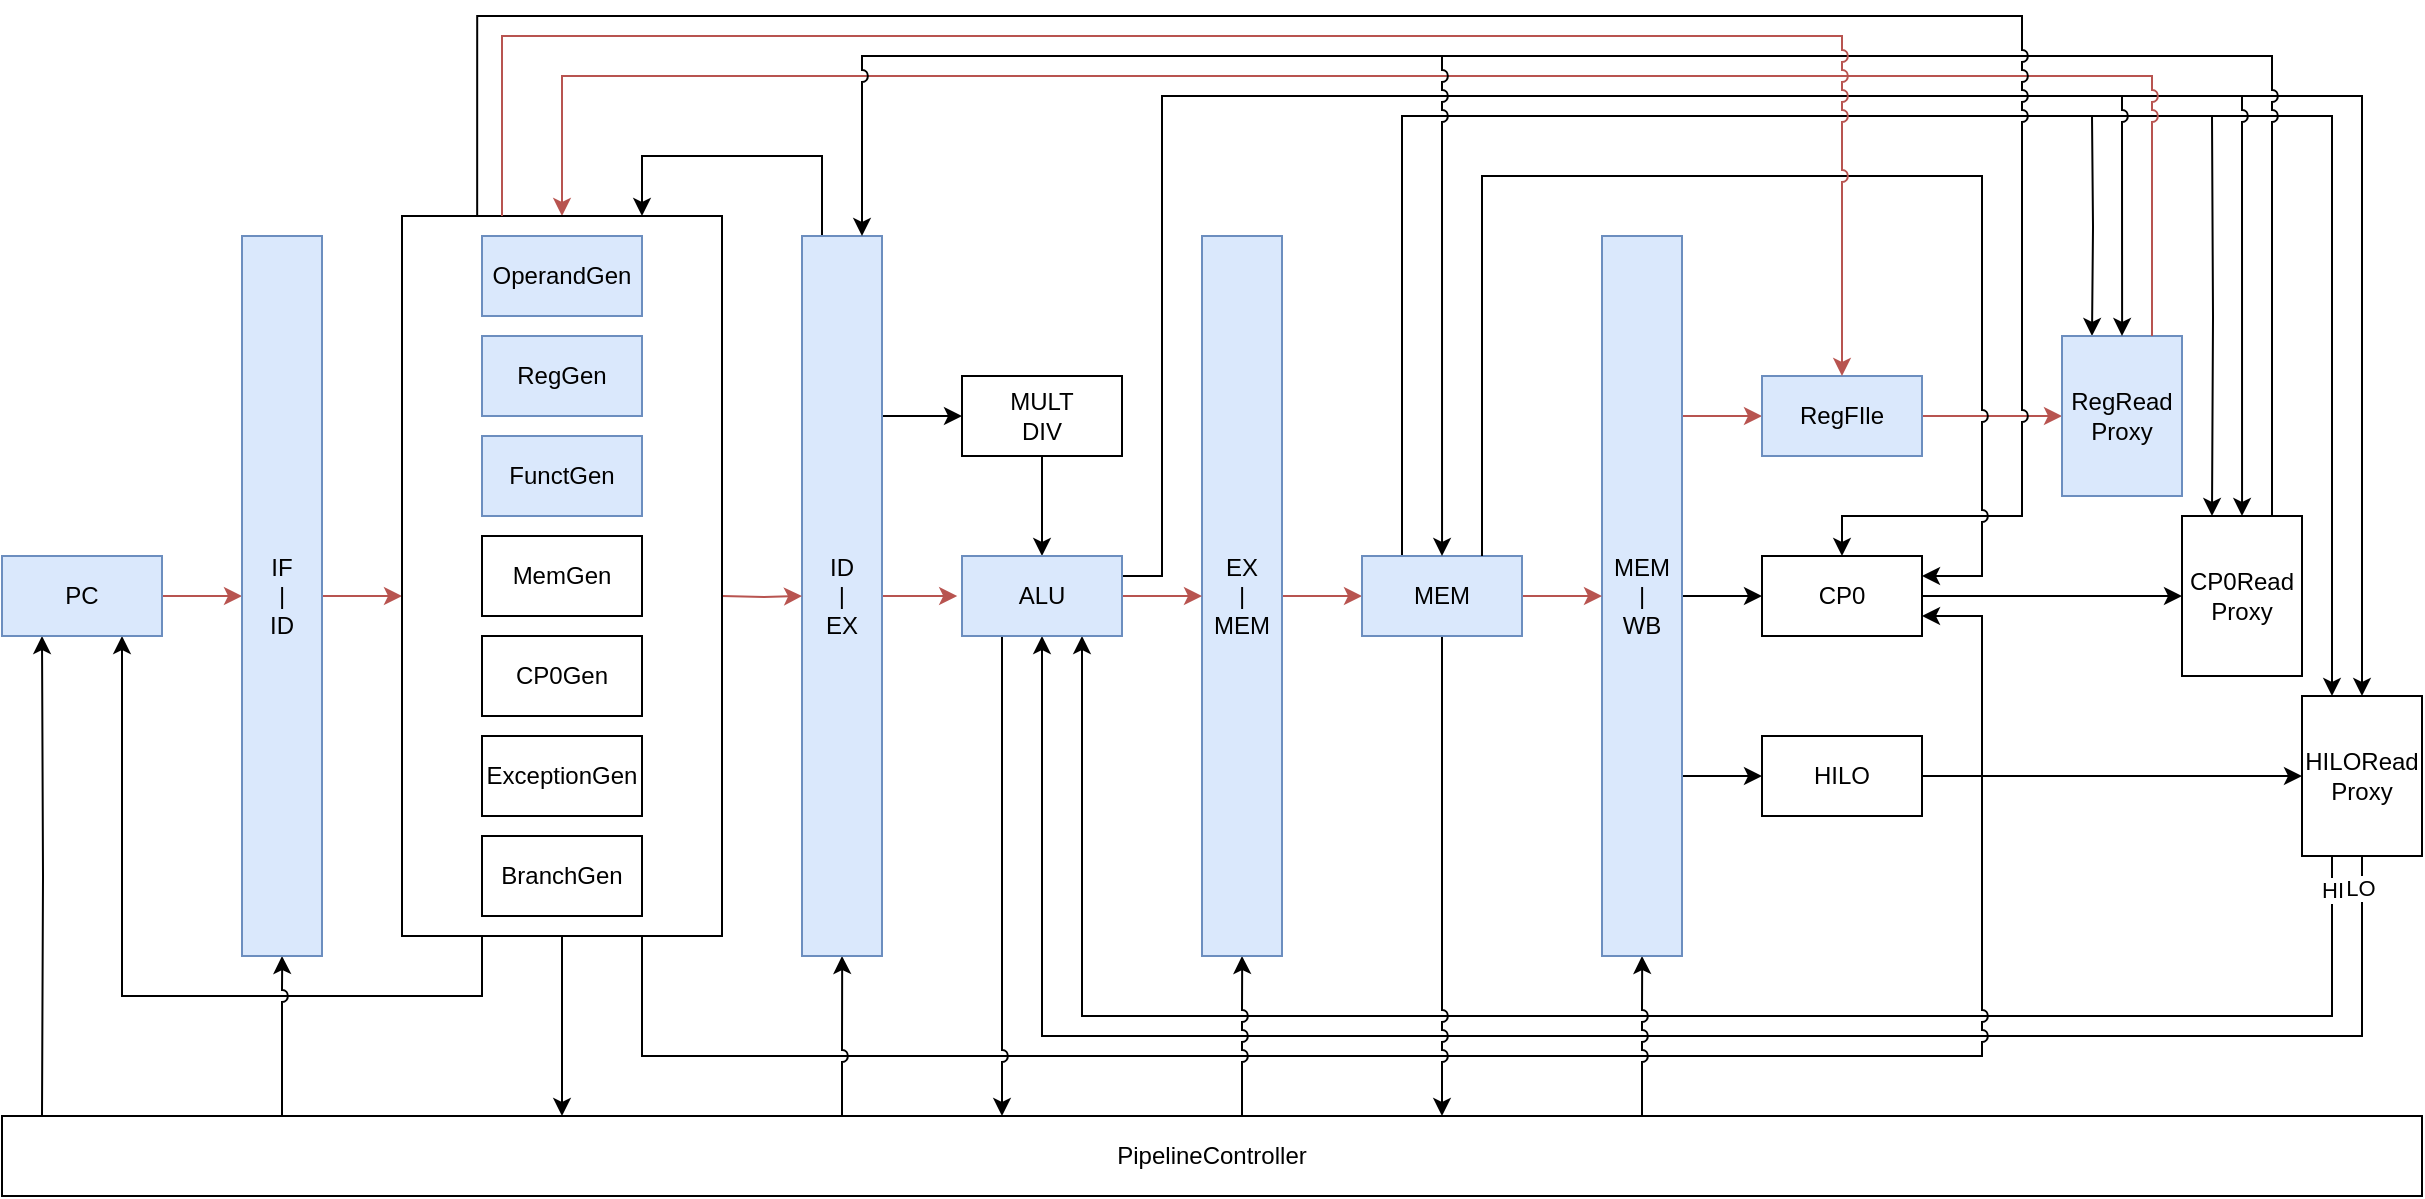 <mxfile version="14.4.3" type="github">
  <diagram id="Vwi1EXBxK2TPIhp4Lb0i" name="Page-1">
    <mxGraphModel dx="1042" dy="876" grid="1" gridSize="10" guides="1" tooltips="1" connect="1" arrows="1" fold="1" page="1" pageScale="1" pageWidth="1654" pageHeight="1169" math="0" shadow="0">
      <root>
        <mxCell id="0" />
        <mxCell id="1" parent="0" />
        <mxCell id="ewnCiiO8LTY2ly9Ac_yG-215" value="" style="endArrow=none;html=1;" edge="1" parent="1">
          <mxGeometry width="50" height="50" relative="1" as="geometry">
            <mxPoint x="1340" y="210" as="sourcePoint" />
            <mxPoint x="1400" y="210" as="targetPoint" />
          </mxGeometry>
        </mxCell>
        <mxCell id="ewnCiiO8LTY2ly9Ac_yG-216" value="" style="endArrow=none;html=1;" edge="1" parent="1">
          <mxGeometry width="50" height="50" relative="1" as="geometry">
            <mxPoint x="1325" y="220" as="sourcePoint" />
            <mxPoint x="1385" y="220" as="targetPoint" />
          </mxGeometry>
        </mxCell>
        <mxCell id="ewnCiiO8LTY2ly9Ac_yG-217" value="" style="endArrow=none;html=1;exitX=1;exitY=0.25;exitDx=0;exitDy=0;jumpStyle=arc;rounded=0;" edge="1" parent="1" source="ewnCiiO8LTY2ly9Ac_yG-253">
          <mxGeometry width="50" height="50" relative="1" as="geometry">
            <mxPoint x="840" y="320" as="sourcePoint" />
            <mxPoint x="1341.333" y="210" as="targetPoint" />
            <Array as="points">
              <mxPoint x="860" y="450" />
              <mxPoint x="860" y="210" />
            </Array>
          </mxGeometry>
        </mxCell>
        <mxCell id="ewnCiiO8LTY2ly9Ac_yG-218" value="" style="endArrow=none;html=1;exitX=0.25;exitY=0;exitDx=0;exitDy=0;rounded=0;" edge="1" parent="1" source="ewnCiiO8LTY2ly9Ac_yG-256">
          <mxGeometry width="50" height="50" relative="1" as="geometry">
            <mxPoint x="975" y="440" as="sourcePoint" />
            <mxPoint x="1325" y="220" as="targetPoint" />
            <Array as="points">
              <mxPoint x="980" y="220" />
            </Array>
          </mxGeometry>
        </mxCell>
        <mxCell id="ewnCiiO8LTY2ly9Ac_yG-219" style="edgeStyle=orthogonalEdgeStyle;rounded=0;orthogonalLoop=1;jettySize=auto;html=1;exitX=0.5;exitY=1;exitDx=0;exitDy=0;entryX=0.5;entryY=1;entryDx=0;entryDy=0;" edge="1" parent="1" source="ewnCiiO8LTY2ly9Ac_yG-267" target="ewnCiiO8LTY2ly9Ac_yG-253">
          <mxGeometry relative="1" as="geometry">
            <Array as="points">
              <mxPoint x="1460" y="680" />
              <mxPoint x="800" y="680" />
            </Array>
          </mxGeometry>
        </mxCell>
        <mxCell id="ewnCiiO8LTY2ly9Ac_yG-220" value="LO" style="edgeLabel;html=1;align=center;verticalAlign=middle;resizable=0;points=[];" vertex="1" connectable="0" parent="ewnCiiO8LTY2ly9Ac_yG-219">
          <mxGeometry x="-0.967" y="-1" relative="1" as="geometry">
            <mxPoint as="offset" />
          </mxGeometry>
        </mxCell>
        <mxCell id="ewnCiiO8LTY2ly9Ac_yG-221" style="edgeStyle=orthogonalEdgeStyle;rounded=0;orthogonalLoop=1;jettySize=auto;html=1;exitX=0.25;exitY=1;exitDx=0;exitDy=0;entryX=0.75;entryY=1;entryDx=0;entryDy=0;" edge="1" parent="1" source="ewnCiiO8LTY2ly9Ac_yG-267" target="ewnCiiO8LTY2ly9Ac_yG-253">
          <mxGeometry relative="1" as="geometry">
            <Array as="points">
              <mxPoint x="1445" y="670" />
              <mxPoint x="820" y="670" />
            </Array>
          </mxGeometry>
        </mxCell>
        <mxCell id="ewnCiiO8LTY2ly9Ac_yG-222" value="HI" style="edgeLabel;html=1;align=center;verticalAlign=middle;resizable=0;points=[];" vertex="1" connectable="0" parent="ewnCiiO8LTY2ly9Ac_yG-221">
          <mxGeometry x="-0.962" relative="1" as="geometry">
            <mxPoint as="offset" />
          </mxGeometry>
        </mxCell>
        <mxCell id="ewnCiiO8LTY2ly9Ac_yG-223" style="edgeStyle=orthogonalEdgeStyle;rounded=0;orthogonalLoop=1;jettySize=auto;html=1;entryX=0.75;entryY=1;entryDx=0;entryDy=0;" edge="1" parent="1" source="ewnCiiO8LTY2ly9Ac_yG-273" target="ewnCiiO8LTY2ly9Ac_yG-230">
          <mxGeometry relative="1" as="geometry">
            <Array as="points">
              <mxPoint x="520" y="660" />
              <mxPoint x="340" y="660" />
            </Array>
            <mxPoint x="500" y="650" as="sourcePoint" />
          </mxGeometry>
        </mxCell>
        <mxCell id="ewnCiiO8LTY2ly9Ac_yG-224" style="edgeStyle=orthogonalEdgeStyle;rounded=0;orthogonalLoop=1;jettySize=auto;html=1;entryX=1;entryY=0.75;entryDx=0;entryDy=0;jumpStyle=arc;" edge="1" parent="1" source="ewnCiiO8LTY2ly9Ac_yG-273" target="ewnCiiO8LTY2ly9Ac_yG-260">
          <mxGeometry relative="1" as="geometry">
            <Array as="points">
              <mxPoint x="600" y="690" />
              <mxPoint x="1270" y="690" />
              <mxPoint x="1270" y="470" />
            </Array>
            <mxPoint x="620" y="670" as="sourcePoint" />
          </mxGeometry>
        </mxCell>
        <mxCell id="ewnCiiO8LTY2ly9Ac_yG-225" style="edgeStyle=orthogonalEdgeStyle;rounded=0;orthogonalLoop=1;jettySize=auto;html=1;jumpStyle=arc;" edge="1" parent="1" target="ewnCiiO8LTY2ly9Ac_yG-267">
          <mxGeometry relative="1" as="geometry">
            <Array as="points">
              <mxPoint x="1460" y="210" />
            </Array>
            <mxPoint x="1400" y="210" as="sourcePoint" />
          </mxGeometry>
        </mxCell>
        <mxCell id="ewnCiiO8LTY2ly9Ac_yG-226" style="edgeStyle=orthogonalEdgeStyle;rounded=0;orthogonalLoop=1;jettySize=auto;html=1;entryX=0.25;entryY=0;entryDx=0;entryDy=0;endFill=1;snapToPoint=0;" edge="1" parent="1" target="ewnCiiO8LTY2ly9Ac_yG-267">
          <mxGeometry relative="1" as="geometry">
            <Array as="points">
              <mxPoint x="1445" y="220" />
            </Array>
            <mxPoint x="1385" y="220" as="sourcePoint" />
          </mxGeometry>
        </mxCell>
        <mxCell id="ewnCiiO8LTY2ly9Ac_yG-227" value="PipelineController" style="rounded=0;whiteSpace=wrap;html=1;direction=south;" vertex="1" parent="1">
          <mxGeometry x="280" y="720" width="1210" height="40" as="geometry" />
        </mxCell>
        <mxCell id="ewnCiiO8LTY2ly9Ac_yG-228" style="edgeStyle=orthogonalEdgeStyle;rounded=0;orthogonalLoop=1;jettySize=auto;html=1;exitX=1;exitY=0.5;exitDx=0;exitDy=0;fillColor=#f8cecc;strokeColor=#b85450;" edge="1" parent="1" source="ewnCiiO8LTY2ly9Ac_yG-230" target="ewnCiiO8LTY2ly9Ac_yG-233">
          <mxGeometry relative="1" as="geometry" />
        </mxCell>
        <mxCell id="ewnCiiO8LTY2ly9Ac_yG-229" style="edgeStyle=orthogonalEdgeStyle;rounded=0;orthogonalLoop=1;jettySize=auto;html=1;entryX=0.25;entryY=1;entryDx=0;entryDy=0;" edge="1" parent="1" target="ewnCiiO8LTY2ly9Ac_yG-230">
          <mxGeometry relative="1" as="geometry">
            <mxPoint x="300" y="720" as="sourcePoint" />
          </mxGeometry>
        </mxCell>
        <mxCell id="ewnCiiO8LTY2ly9Ac_yG-230" value="PC" style="rounded=0;whiteSpace=wrap;html=1;fillColor=#dae8fc;strokeColor=#6c8ebf;" vertex="1" parent="1">
          <mxGeometry x="280" y="440" width="80" height="40" as="geometry" />
        </mxCell>
        <mxCell id="ewnCiiO8LTY2ly9Ac_yG-231" style="edgeStyle=orthogonalEdgeStyle;rounded=0;orthogonalLoop=1;jettySize=auto;html=1;exitX=1;exitY=0.5;exitDx=0;exitDy=0;entryX=0;entryY=0.5;entryDx=0;entryDy=0;fillColor=#f8cecc;strokeColor=#b85450;" edge="1" parent="1" source="ewnCiiO8LTY2ly9Ac_yG-233">
          <mxGeometry relative="1" as="geometry">
            <mxPoint x="480" y="460" as="targetPoint" />
          </mxGeometry>
        </mxCell>
        <mxCell id="ewnCiiO8LTY2ly9Ac_yG-232" style="edgeStyle=orthogonalEdgeStyle;rounded=0;orthogonalLoop=1;jettySize=auto;html=1;entryX=0.5;entryY=1;entryDx=0;entryDy=0;jumpStyle=arc;" edge="1" parent="1" target="ewnCiiO8LTY2ly9Ac_yG-233">
          <mxGeometry relative="1" as="geometry">
            <mxPoint x="420" y="720" as="sourcePoint" />
          </mxGeometry>
        </mxCell>
        <mxCell id="ewnCiiO8LTY2ly9Ac_yG-233" value="IF&lt;br&gt;|&lt;br&gt;ID" style="rounded=0;whiteSpace=wrap;html=1;fillColor=#dae8fc;strokeColor=#6c8ebf;" vertex="1" parent="1">
          <mxGeometry x="400" y="280" width="40" height="360" as="geometry" />
        </mxCell>
        <mxCell id="ewnCiiO8LTY2ly9Ac_yG-234" style="edgeStyle=orthogonalEdgeStyle;rounded=0;orthogonalLoop=1;jettySize=auto;html=1;exitX=1;exitY=0.25;exitDx=0;exitDy=0;entryX=0;entryY=0.5;entryDx=0;entryDy=0;" edge="1" parent="1" source="ewnCiiO8LTY2ly9Ac_yG-238" target="ewnCiiO8LTY2ly9Ac_yG-250">
          <mxGeometry relative="1" as="geometry" />
        </mxCell>
        <mxCell id="ewnCiiO8LTY2ly9Ac_yG-235" style="edgeStyle=orthogonalEdgeStyle;rounded=0;orthogonalLoop=1;jettySize=auto;html=1;exitX=1;exitY=0.5;exitDx=0;exitDy=0;entryX=-0.03;entryY=0.482;entryDx=0;entryDy=0;entryPerimeter=0;fillColor=#f8cecc;strokeColor=#b85450;" edge="1" parent="1" source="ewnCiiO8LTY2ly9Ac_yG-238" target="ewnCiiO8LTY2ly9Ac_yG-253">
          <mxGeometry relative="1" as="geometry" />
        </mxCell>
        <mxCell id="ewnCiiO8LTY2ly9Ac_yG-236" style="edgeStyle=orthogonalEdgeStyle;rounded=0;orthogonalLoop=1;jettySize=auto;html=1;entryX=0.5;entryY=1;entryDx=0;entryDy=0;jumpStyle=arc;" edge="1" parent="1" target="ewnCiiO8LTY2ly9Ac_yG-238">
          <mxGeometry relative="1" as="geometry">
            <mxPoint x="700" y="720" as="sourcePoint" />
          </mxGeometry>
        </mxCell>
        <mxCell id="ewnCiiO8LTY2ly9Ac_yG-237" style="edgeStyle=orthogonalEdgeStyle;rounded=0;orthogonalLoop=1;jettySize=auto;html=1;exitX=0.25;exitY=0;exitDx=0;exitDy=0;entryX=0.75;entryY=0;entryDx=0;entryDy=0;" edge="1" parent="1" source="ewnCiiO8LTY2ly9Ac_yG-238" target="ewnCiiO8LTY2ly9Ac_yG-273">
          <mxGeometry relative="1" as="geometry">
            <Array as="points">
              <mxPoint x="690" y="240" />
              <mxPoint x="600" y="240" />
            </Array>
            <mxPoint x="620" y="240" as="targetPoint" />
          </mxGeometry>
        </mxCell>
        <mxCell id="ewnCiiO8LTY2ly9Ac_yG-238" value="ID&lt;br&gt;|&lt;br&gt;EX" style="rounded=0;whiteSpace=wrap;html=1;fillColor=#dae8fc;strokeColor=#6c8ebf;" vertex="1" parent="1">
          <mxGeometry x="680" y="280" width="40" height="360" as="geometry" />
        </mxCell>
        <mxCell id="ewnCiiO8LTY2ly9Ac_yG-239" style="edgeStyle=orthogonalEdgeStyle;rounded=0;orthogonalLoop=1;jettySize=auto;html=1;exitX=1;exitY=0.5;exitDx=0;exitDy=0;entryX=0;entryY=0.5;entryDx=0;entryDy=0;fillColor=#f8cecc;strokeColor=#b85450;" edge="1" parent="1" source="ewnCiiO8LTY2ly9Ac_yG-241" target="ewnCiiO8LTY2ly9Ac_yG-256">
          <mxGeometry relative="1" as="geometry" />
        </mxCell>
        <mxCell id="ewnCiiO8LTY2ly9Ac_yG-240" style="edgeStyle=orthogonalEdgeStyle;rounded=0;orthogonalLoop=1;jettySize=auto;html=1;entryX=0.5;entryY=1;entryDx=0;entryDy=0;jumpStyle=arc;" edge="1" parent="1" target="ewnCiiO8LTY2ly9Ac_yG-241">
          <mxGeometry relative="1" as="geometry">
            <mxPoint x="900" y="720" as="sourcePoint" />
          </mxGeometry>
        </mxCell>
        <mxCell id="ewnCiiO8LTY2ly9Ac_yG-241" value="EX&lt;br&gt;|&lt;br&gt;MEM" style="rounded=0;whiteSpace=wrap;html=1;fillColor=#dae8fc;strokeColor=#6c8ebf;" vertex="1" parent="1">
          <mxGeometry x="880" y="280" width="40" height="360" as="geometry" />
        </mxCell>
        <mxCell id="ewnCiiO8LTY2ly9Ac_yG-242" style="edgeStyle=orthogonalEdgeStyle;rounded=0;orthogonalLoop=1;jettySize=auto;html=1;exitX=1;exitY=0.5;exitDx=0;exitDy=0;entryX=0;entryY=0.5;entryDx=0;entryDy=0;" edge="1" parent="1" source="ewnCiiO8LTY2ly9Ac_yG-246" target="ewnCiiO8LTY2ly9Ac_yG-260">
          <mxGeometry relative="1" as="geometry" />
        </mxCell>
        <mxCell id="ewnCiiO8LTY2ly9Ac_yG-243" style="edgeStyle=orthogonalEdgeStyle;rounded=0;orthogonalLoop=1;jettySize=auto;html=1;exitX=1;exitY=0.25;exitDx=0;exitDy=0;entryX=0;entryY=0.5;entryDx=0;entryDy=0;fillColor=#f8cecc;strokeColor=#b85450;" edge="1" parent="1" source="ewnCiiO8LTY2ly9Ac_yG-246" target="ewnCiiO8LTY2ly9Ac_yG-258">
          <mxGeometry relative="1" as="geometry" />
        </mxCell>
        <mxCell id="ewnCiiO8LTY2ly9Ac_yG-244" style="edgeStyle=orthogonalEdgeStyle;rounded=0;orthogonalLoop=1;jettySize=auto;html=1;exitX=1;exitY=0.75;exitDx=0;exitDy=0;entryX=0;entryY=0.5;entryDx=0;entryDy=0;" edge="1" parent="1" source="ewnCiiO8LTY2ly9Ac_yG-246" target="ewnCiiO8LTY2ly9Ac_yG-262">
          <mxGeometry relative="1" as="geometry" />
        </mxCell>
        <mxCell id="ewnCiiO8LTY2ly9Ac_yG-245" style="edgeStyle=orthogonalEdgeStyle;rounded=0;orthogonalLoop=1;jettySize=auto;html=1;entryX=0.5;entryY=1;entryDx=0;entryDy=0;jumpStyle=arc;" edge="1" parent="1" target="ewnCiiO8LTY2ly9Ac_yG-246">
          <mxGeometry relative="1" as="geometry">
            <mxPoint x="1100" y="720" as="sourcePoint" />
          </mxGeometry>
        </mxCell>
        <mxCell id="ewnCiiO8LTY2ly9Ac_yG-246" value="MEM&lt;br&gt;|&lt;br&gt;WB" style="rounded=0;whiteSpace=wrap;html=1;fillColor=#dae8fc;strokeColor=#6c8ebf;" vertex="1" parent="1">
          <mxGeometry x="1080" y="280" width="40" height="360" as="geometry" />
        </mxCell>
        <mxCell id="ewnCiiO8LTY2ly9Ac_yG-247" style="edgeStyle=orthogonalEdgeStyle;rounded=0;orthogonalLoop=1;jettySize=auto;html=1;exitX=1;exitY=0.5;exitDx=0;exitDy=0;entryX=0;entryY=0.5;entryDx=0;entryDy=0;fillColor=#f8cecc;strokeColor=#b85450;" edge="1" parent="1" target="ewnCiiO8LTY2ly9Ac_yG-238">
          <mxGeometry relative="1" as="geometry">
            <mxPoint x="640" y="460" as="sourcePoint" />
          </mxGeometry>
        </mxCell>
        <mxCell id="ewnCiiO8LTY2ly9Ac_yG-248" style="edgeStyle=orthogonalEdgeStyle;rounded=0;orthogonalLoop=1;jettySize=auto;html=1;exitX=0.5;exitY=1;exitDx=0;exitDy=0;" edge="1" parent="1" source="ewnCiiO8LTY2ly9Ac_yG-273">
          <mxGeometry relative="1" as="geometry">
            <mxPoint x="600" y="660" as="sourcePoint" />
            <mxPoint x="560" y="720" as="targetPoint" />
            <Array as="points">
              <mxPoint x="560" y="720" />
            </Array>
          </mxGeometry>
        </mxCell>
        <mxCell id="ewnCiiO8LTY2ly9Ac_yG-249" style="edgeStyle=orthogonalEdgeStyle;rounded=0;orthogonalLoop=1;jettySize=auto;html=1;exitX=0.5;exitY=1;exitDx=0;exitDy=0;entryX=0.5;entryY=0;entryDx=0;entryDy=0;" edge="1" parent="1" source="ewnCiiO8LTY2ly9Ac_yG-250" target="ewnCiiO8LTY2ly9Ac_yG-253">
          <mxGeometry relative="1" as="geometry" />
        </mxCell>
        <mxCell id="ewnCiiO8LTY2ly9Ac_yG-250" value="MULT&lt;br&gt;DIV" style="rounded=0;whiteSpace=wrap;html=1;" vertex="1" parent="1">
          <mxGeometry x="760" y="350" width="80" height="40" as="geometry" />
        </mxCell>
        <mxCell id="ewnCiiO8LTY2ly9Ac_yG-251" style="edgeStyle=orthogonalEdgeStyle;rounded=0;orthogonalLoop=1;jettySize=auto;html=1;exitX=1;exitY=0.5;exitDx=0;exitDy=0;entryX=0;entryY=0.5;entryDx=0;entryDy=0;fillColor=#f8cecc;strokeColor=#b85450;" edge="1" parent="1" source="ewnCiiO8LTY2ly9Ac_yG-253" target="ewnCiiO8LTY2ly9Ac_yG-241">
          <mxGeometry relative="1" as="geometry" />
        </mxCell>
        <mxCell id="ewnCiiO8LTY2ly9Ac_yG-252" style="edgeStyle=orthogonalEdgeStyle;rounded=0;orthogonalLoop=1;jettySize=auto;html=1;exitX=0.25;exitY=1;exitDx=0;exitDy=0;jumpStyle=arc;" edge="1" parent="1" source="ewnCiiO8LTY2ly9Ac_yG-253">
          <mxGeometry relative="1" as="geometry">
            <mxPoint x="780" y="720" as="targetPoint" />
          </mxGeometry>
        </mxCell>
        <mxCell id="ewnCiiO8LTY2ly9Ac_yG-253" value="ALU" style="rounded=0;whiteSpace=wrap;html=1;fillColor=#dae8fc;strokeColor=#6c8ebf;" vertex="1" parent="1">
          <mxGeometry x="760" y="440" width="80" height="40" as="geometry" />
        </mxCell>
        <mxCell id="ewnCiiO8LTY2ly9Ac_yG-254" style="edgeStyle=orthogonalEdgeStyle;rounded=0;orthogonalLoop=1;jettySize=auto;html=1;exitX=1;exitY=0.5;exitDx=0;exitDy=0;entryX=0;entryY=0.5;entryDx=0;entryDy=0;fillColor=#f8cecc;strokeColor=#b85450;" edge="1" parent="1" source="ewnCiiO8LTY2ly9Ac_yG-256" target="ewnCiiO8LTY2ly9Ac_yG-246">
          <mxGeometry relative="1" as="geometry" />
        </mxCell>
        <mxCell id="ewnCiiO8LTY2ly9Ac_yG-255" style="edgeStyle=orthogonalEdgeStyle;rounded=0;orthogonalLoop=1;jettySize=auto;html=1;exitX=0.5;exitY=1;exitDx=0;exitDy=0;jumpStyle=arc;" edge="1" parent="1" source="ewnCiiO8LTY2ly9Ac_yG-256">
          <mxGeometry relative="1" as="geometry">
            <mxPoint x="1000" y="720" as="targetPoint" />
          </mxGeometry>
        </mxCell>
        <mxCell id="ewnCiiO8LTY2ly9Ac_yG-256" value="MEM" style="rounded=0;whiteSpace=wrap;html=1;fillColor=#dae8fc;strokeColor=#6c8ebf;" vertex="1" parent="1">
          <mxGeometry x="960" y="440" width="80" height="40" as="geometry" />
        </mxCell>
        <mxCell id="ewnCiiO8LTY2ly9Ac_yG-257" style="edgeStyle=orthogonalEdgeStyle;rounded=0;orthogonalLoop=1;jettySize=auto;html=1;exitX=1;exitY=0.5;exitDx=0;exitDy=0;entryX=0;entryY=0.5;entryDx=0;entryDy=0;fillColor=#f8cecc;strokeColor=#b85450;" edge="1" parent="1" source="ewnCiiO8LTY2ly9Ac_yG-258" target="ewnCiiO8LTY2ly9Ac_yG-264">
          <mxGeometry relative="1" as="geometry" />
        </mxCell>
        <mxCell id="ewnCiiO8LTY2ly9Ac_yG-258" value="RegFIle" style="rounded=0;whiteSpace=wrap;html=1;fillColor=#dae8fc;strokeColor=#6c8ebf;" vertex="1" parent="1">
          <mxGeometry x="1160" y="350" width="80" height="40" as="geometry" />
        </mxCell>
        <mxCell id="ewnCiiO8LTY2ly9Ac_yG-259" style="edgeStyle=orthogonalEdgeStyle;rounded=0;orthogonalLoop=1;jettySize=auto;html=1;exitX=1;exitY=0.5;exitDx=0;exitDy=0;entryX=0;entryY=0.5;entryDx=0;entryDy=0;" edge="1" parent="1" source="ewnCiiO8LTY2ly9Ac_yG-260" target="ewnCiiO8LTY2ly9Ac_yG-266">
          <mxGeometry relative="1" as="geometry" />
        </mxCell>
        <mxCell id="ewnCiiO8LTY2ly9Ac_yG-260" value="CP0" style="rounded=0;whiteSpace=wrap;html=1;" vertex="1" parent="1">
          <mxGeometry x="1160" y="440" width="80" height="40" as="geometry" />
        </mxCell>
        <mxCell id="ewnCiiO8LTY2ly9Ac_yG-261" style="edgeStyle=orthogonalEdgeStyle;rounded=0;orthogonalLoop=1;jettySize=auto;html=1;exitX=1;exitY=0.5;exitDx=0;exitDy=0;entryX=0;entryY=0.5;entryDx=0;entryDy=0;" edge="1" parent="1" source="ewnCiiO8LTY2ly9Ac_yG-262" target="ewnCiiO8LTY2ly9Ac_yG-267">
          <mxGeometry relative="1" as="geometry" />
        </mxCell>
        <mxCell id="ewnCiiO8LTY2ly9Ac_yG-262" value="HILO" style="rounded=0;whiteSpace=wrap;html=1;" vertex="1" parent="1">
          <mxGeometry x="1160" y="530" width="80" height="40" as="geometry" />
        </mxCell>
        <mxCell id="ewnCiiO8LTY2ly9Ac_yG-263" style="edgeStyle=orthogonalEdgeStyle;rounded=0;orthogonalLoop=1;jettySize=auto;html=1;exitX=0.25;exitY=0;exitDx=0;exitDy=0;entryX=0.25;entryY=0;entryDx=0;entryDy=0;" edge="1" parent="1" target="ewnCiiO8LTY2ly9Ac_yG-264">
          <mxGeometry relative="1" as="geometry">
            <mxPoint x="1325" y="220" as="sourcePoint" />
          </mxGeometry>
        </mxCell>
        <mxCell id="ewnCiiO8LTY2ly9Ac_yG-264" value="RegRead&lt;br&gt;Proxy" style="rounded=0;whiteSpace=wrap;html=1;fillColor=#dae8fc;strokeColor=#6c8ebf;" vertex="1" parent="1">
          <mxGeometry x="1310" y="330" width="60" height="80" as="geometry" />
        </mxCell>
        <mxCell id="ewnCiiO8LTY2ly9Ac_yG-265" style="edgeStyle=orthogonalEdgeStyle;rounded=0;orthogonalLoop=1;jettySize=auto;html=1;exitX=0.25;exitY=0;exitDx=0;exitDy=0;entryX=0.25;entryY=0;entryDx=0;entryDy=0;" edge="1" parent="1" target="ewnCiiO8LTY2ly9Ac_yG-266">
          <mxGeometry relative="1" as="geometry">
            <mxPoint x="1385" y="220" as="sourcePoint" />
          </mxGeometry>
        </mxCell>
        <mxCell id="ewnCiiO8LTY2ly9Ac_yG-266" value="CP0Read&lt;br&gt;Proxy" style="rounded=0;whiteSpace=wrap;html=1;" vertex="1" parent="1">
          <mxGeometry x="1370" y="420" width="60" height="80" as="geometry" />
        </mxCell>
        <mxCell id="ewnCiiO8LTY2ly9Ac_yG-267" value="HILORead&lt;br&gt;Proxy" style="rounded=0;whiteSpace=wrap;html=1;" vertex="1" parent="1">
          <mxGeometry x="1430" y="510" width="60" height="80" as="geometry" />
        </mxCell>
        <mxCell id="ewnCiiO8LTY2ly9Ac_yG-268" style="edgeStyle=orthogonalEdgeStyle;rounded=0;orthogonalLoop=1;jettySize=auto;html=1;exitX=0.5;exitY=0;exitDx=0;exitDy=0;entryX=0.5;entryY=0;entryDx=0;entryDy=0;jumpStyle=arc;" edge="1" parent="1" target="ewnCiiO8LTY2ly9Ac_yG-264">
          <mxGeometry relative="1" as="geometry">
            <mxPoint x="1340" y="210" as="sourcePoint" />
          </mxGeometry>
        </mxCell>
        <mxCell id="ewnCiiO8LTY2ly9Ac_yG-269" style="edgeStyle=orthogonalEdgeStyle;rounded=0;orthogonalLoop=1;jettySize=auto;html=1;exitX=0.5;exitY=0;exitDx=0;exitDy=0;entryX=0.5;entryY=0;entryDx=0;entryDy=0;jumpStyle=arc;" edge="1" parent="1" target="ewnCiiO8LTY2ly9Ac_yG-266">
          <mxGeometry relative="1" as="geometry">
            <mxPoint x="1400" y="210" as="sourcePoint" />
          </mxGeometry>
        </mxCell>
        <mxCell id="ewnCiiO8LTY2ly9Ac_yG-270" style="edgeStyle=orthogonalEdgeStyle;rounded=0;orthogonalLoop=1;jettySize=auto;html=1;exitX=0.75;exitY=0;exitDx=0;exitDy=0;jumpStyle=arc;entryX=0.5;entryY=0;entryDx=0;entryDy=0;fillColor=#f8cecc;strokeColor=#b85450;" edge="1" parent="1" source="ewnCiiO8LTY2ly9Ac_yG-264" target="ewnCiiO8LTY2ly9Ac_yG-273">
          <mxGeometry relative="1" as="geometry">
            <Array as="points">
              <mxPoint x="1355" y="200" />
              <mxPoint x="560" y="200" />
            </Array>
            <mxPoint x="600" y="200" as="targetPoint" />
          </mxGeometry>
        </mxCell>
        <mxCell id="ewnCiiO8LTY2ly9Ac_yG-271" style="edgeStyle=orthogonalEdgeStyle;rounded=0;orthogonalLoop=1;jettySize=auto;html=1;entryX=0.75;entryY=0;entryDx=0;entryDy=0;jumpStyle=arc;" edge="1" parent="1" target="ewnCiiO8LTY2ly9Ac_yG-238">
          <mxGeometry relative="1" as="geometry">
            <Array as="points">
              <mxPoint x="710" y="190" />
            </Array>
            <mxPoint x="1000" y="190" as="sourcePoint" />
          </mxGeometry>
        </mxCell>
        <mxCell id="ewnCiiO8LTY2ly9Ac_yG-272" style="edgeStyle=orthogonalEdgeStyle;rounded=0;orthogonalLoop=1;jettySize=auto;html=1;entryX=0.5;entryY=0;entryDx=0;entryDy=0;jumpStyle=arc;" edge="1" parent="1" target="ewnCiiO8LTY2ly9Ac_yG-256">
          <mxGeometry relative="1" as="geometry">
            <mxPoint x="1000" y="190" as="sourcePoint" />
          </mxGeometry>
        </mxCell>
        <mxCell id="ewnCiiO8LTY2ly9Ac_yG-273" value="&lt;blockquote style=&quot;margin: 0 0 0 40px ; border: none ; padding: 0px&quot;&gt;&lt;/blockquote&gt;" style="rounded=0;whiteSpace=wrap;html=1;align=left;" vertex="1" parent="1">
          <mxGeometry x="480" y="270" width="160" height="360" as="geometry" />
        </mxCell>
        <mxCell id="ewnCiiO8LTY2ly9Ac_yG-274" value="OperandGen" style="rounded=0;whiteSpace=wrap;html=1;fillColor=#dae8fc;strokeColor=#6c8ebf;" vertex="1" parent="1">
          <mxGeometry x="520" y="280" width="80" height="40" as="geometry" />
        </mxCell>
        <mxCell id="ewnCiiO8LTY2ly9Ac_yG-275" value="CP0Gen" style="rounded=0;whiteSpace=wrap;html=1;" vertex="1" parent="1">
          <mxGeometry x="520" y="480" width="80" height="40" as="geometry" />
        </mxCell>
        <mxCell id="ewnCiiO8LTY2ly9Ac_yG-276" value="ExceptionGen" style="rounded=0;whiteSpace=wrap;html=1;" vertex="1" parent="1">
          <mxGeometry x="520" y="530" width="80" height="40" as="geometry" />
        </mxCell>
        <mxCell id="ewnCiiO8LTY2ly9Ac_yG-277" value="FunctGen" style="rounded=0;whiteSpace=wrap;html=1;fillColor=#dae8fc;strokeColor=#6c8ebf;" vertex="1" parent="1">
          <mxGeometry x="520" y="380" width="80" height="40" as="geometry" />
        </mxCell>
        <mxCell id="ewnCiiO8LTY2ly9Ac_yG-278" value="MemGen" style="rounded=0;whiteSpace=wrap;html=1;" vertex="1" parent="1">
          <mxGeometry x="520" y="430" width="80" height="40" as="geometry" />
        </mxCell>
        <mxCell id="ewnCiiO8LTY2ly9Ac_yG-279" value="BranchGen" style="rounded=0;whiteSpace=wrap;html=1;" vertex="1" parent="1">
          <mxGeometry x="520" y="580" width="80" height="40" as="geometry" />
        </mxCell>
        <mxCell id="ewnCiiO8LTY2ly9Ac_yG-280" value="RegGen" style="rounded=0;whiteSpace=wrap;html=1;fillColor=#dae8fc;strokeColor=#6c8ebf;" vertex="1" parent="1">
          <mxGeometry x="520" y="330" width="80" height="40" as="geometry" />
        </mxCell>
        <mxCell id="ewnCiiO8LTY2ly9Ac_yG-281" style="edgeStyle=orthogonalEdgeStyle;rounded=0;orthogonalLoop=1;jettySize=auto;html=1;exitX=0.5;exitY=1;exitDx=0;exitDy=0;" edge="1" parent="1" source="ewnCiiO8LTY2ly9Ac_yG-273" target="ewnCiiO8LTY2ly9Ac_yG-273">
          <mxGeometry x="480" y="270" as="geometry" />
        </mxCell>
        <mxCell id="ewnCiiO8LTY2ly9Ac_yG-282" value="" style="endArrow=none;html=1;entryX=0.75;entryY=0;entryDx=0;entryDy=0;rounded=0;jumpStyle=arc;" edge="1" parent="1" target="ewnCiiO8LTY2ly9Ac_yG-266">
          <mxGeometry width="50" height="50" relative="1" as="geometry">
            <mxPoint x="1000" y="190" as="sourcePoint" />
            <mxPoint x="1220" y="410" as="targetPoint" />
            <Array as="points">
              <mxPoint x="1415" y="190" />
            </Array>
          </mxGeometry>
        </mxCell>
        <mxCell id="ewnCiiO8LTY2ly9Ac_yG-283" style="edgeStyle=orthogonalEdgeStyle;rounded=0;jumpStyle=arc;orthogonalLoop=1;jettySize=auto;html=1;exitX=0.5;exitY=0;exitDx=0;exitDy=0;endFill=1;entryX=0.5;entryY=0;entryDx=0;entryDy=0;" edge="1" parent="1" target="ewnCiiO8LTY2ly9Ac_yG-260">
          <mxGeometry relative="1" as="geometry">
            <mxPoint x="517.585" y="270" as="sourcePoint" />
            <Array as="points">
              <mxPoint x="518" y="170" />
              <mxPoint x="1290" y="170" />
              <mxPoint x="1290" y="420" />
              <mxPoint x="1200" y="420" />
            </Array>
          </mxGeometry>
        </mxCell>
        <mxCell id="ewnCiiO8LTY2ly9Ac_yG-284" style="edgeStyle=orthogonalEdgeStyle;rounded=0;orthogonalLoop=1;jettySize=auto;html=1;exitX=0.75;exitY=0;exitDx=0;exitDy=0;entryX=1;entryY=0.25;entryDx=0;entryDy=0;jumpStyle=arc;" edge="1" parent="1" source="ewnCiiO8LTY2ly9Ac_yG-256" target="ewnCiiO8LTY2ly9Ac_yG-260">
          <mxGeometry relative="1" as="geometry">
            <Array as="points">
              <mxPoint x="1020" y="250" />
              <mxPoint x="1270" y="250" />
              <mxPoint x="1270" y="450" />
            </Array>
          </mxGeometry>
        </mxCell>
        <mxCell id="ewnCiiO8LTY2ly9Ac_yG-285" style="edgeStyle=orthogonalEdgeStyle;rounded=0;jumpStyle=arc;orthogonalLoop=1;jettySize=auto;html=1;entryX=0.5;entryY=0;entryDx=0;entryDy=0;endFill=1;fillColor=#f8cecc;strokeColor=#b85450;" edge="1" parent="1" target="ewnCiiO8LTY2ly9Ac_yG-258">
          <mxGeometry relative="1" as="geometry">
            <mxPoint x="530" y="270" as="sourcePoint" />
            <Array as="points">
              <mxPoint x="530" y="270" />
              <mxPoint x="530" y="180" />
              <mxPoint x="1200" y="180" />
            </Array>
          </mxGeometry>
        </mxCell>
      </root>
    </mxGraphModel>
  </diagram>
</mxfile>
